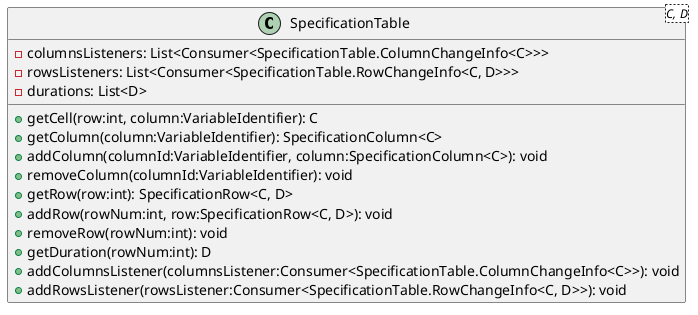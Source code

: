 @startuml

    class SpecificationTable<C, D> {
        -columnsListeners: List<Consumer<SpecificationTable.ColumnChangeInfo<C>>>
        -rowsListeners: List<Consumer<SpecificationTable.RowChangeInfo<C, D>>>
        -durations: List<D>
        +getCell(row:int, column:VariableIdentifier): C
        +getColumn(column:VariableIdentifier): SpecificationColumn<C>
        +addColumn(columnId:VariableIdentifier, column:SpecificationColumn<C>): void
        +removeColumn(columnId:VariableIdentifier): void
        +getRow(row:int): SpecificationRow<C, D>
        +addRow(rowNum:int, row:SpecificationRow<C, D>): void
        +removeRow(rowNum:int): void
        +getDuration(rowNum:int): D
        +addColumnsListener(columnsListener:Consumer<SpecificationTable.ColumnChangeInfo<C>>): void
        +addRowsListener(rowsListener:Consumer<SpecificationTable.RowChangeInfo<C, D>>): void
    }

@enduml
